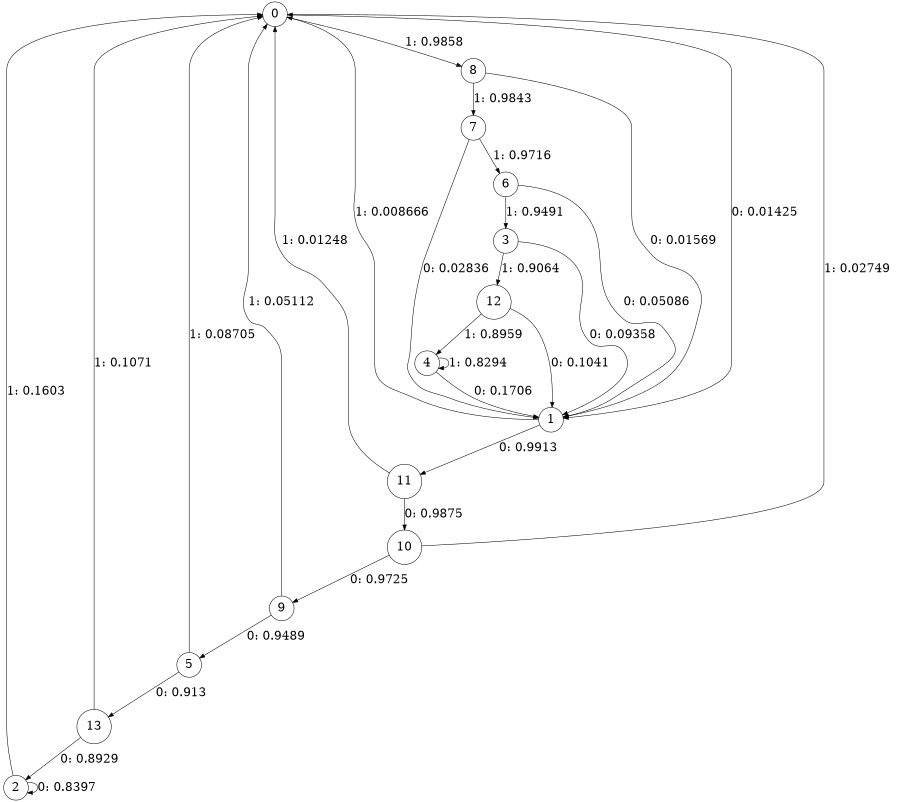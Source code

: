 digraph "ch4_both_grouped_diff_L10" {
size = "6,8.5";
ratio = "fill";
node [shape = circle];
node [fontsize = 24];
edge [fontsize = 24];
0 -> 1 [label = "0: 0.01425  "];
0 -> 8 [label = "1: 0.9858   "];
1 -> 11 [label = "0: 0.9913   "];
1 -> 0 [label = "1: 0.008666  "];
2 -> 2 [label = "0: 0.8397   "];
2 -> 0 [label = "1: 0.1603   "];
3 -> 1 [label = "0: 0.09358  "];
3 -> 12 [label = "1: 0.9064   "];
4 -> 1 [label = "0: 0.1706   "];
4 -> 4 [label = "1: 0.8294   "];
5 -> 13 [label = "0: 0.913    "];
5 -> 0 [label = "1: 0.08705  "];
6 -> 1 [label = "0: 0.05086  "];
6 -> 3 [label = "1: 0.9491   "];
7 -> 1 [label = "0: 0.02836  "];
7 -> 6 [label = "1: 0.9716   "];
8 -> 1 [label = "0: 0.01569  "];
8 -> 7 [label = "1: 0.9843   "];
9 -> 5 [label = "0: 0.9489   "];
9 -> 0 [label = "1: 0.05112  "];
10 -> 9 [label = "0: 0.9725   "];
10 -> 0 [label = "1: 0.02749  "];
11 -> 10 [label = "0: 0.9875   "];
11 -> 0 [label = "1: 0.01248  "];
12 -> 1 [label = "0: 0.1041   "];
12 -> 4 [label = "1: 0.8959   "];
13 -> 2 [label = "0: 0.8929   "];
13 -> 0 [label = "1: 0.1071   "];
}